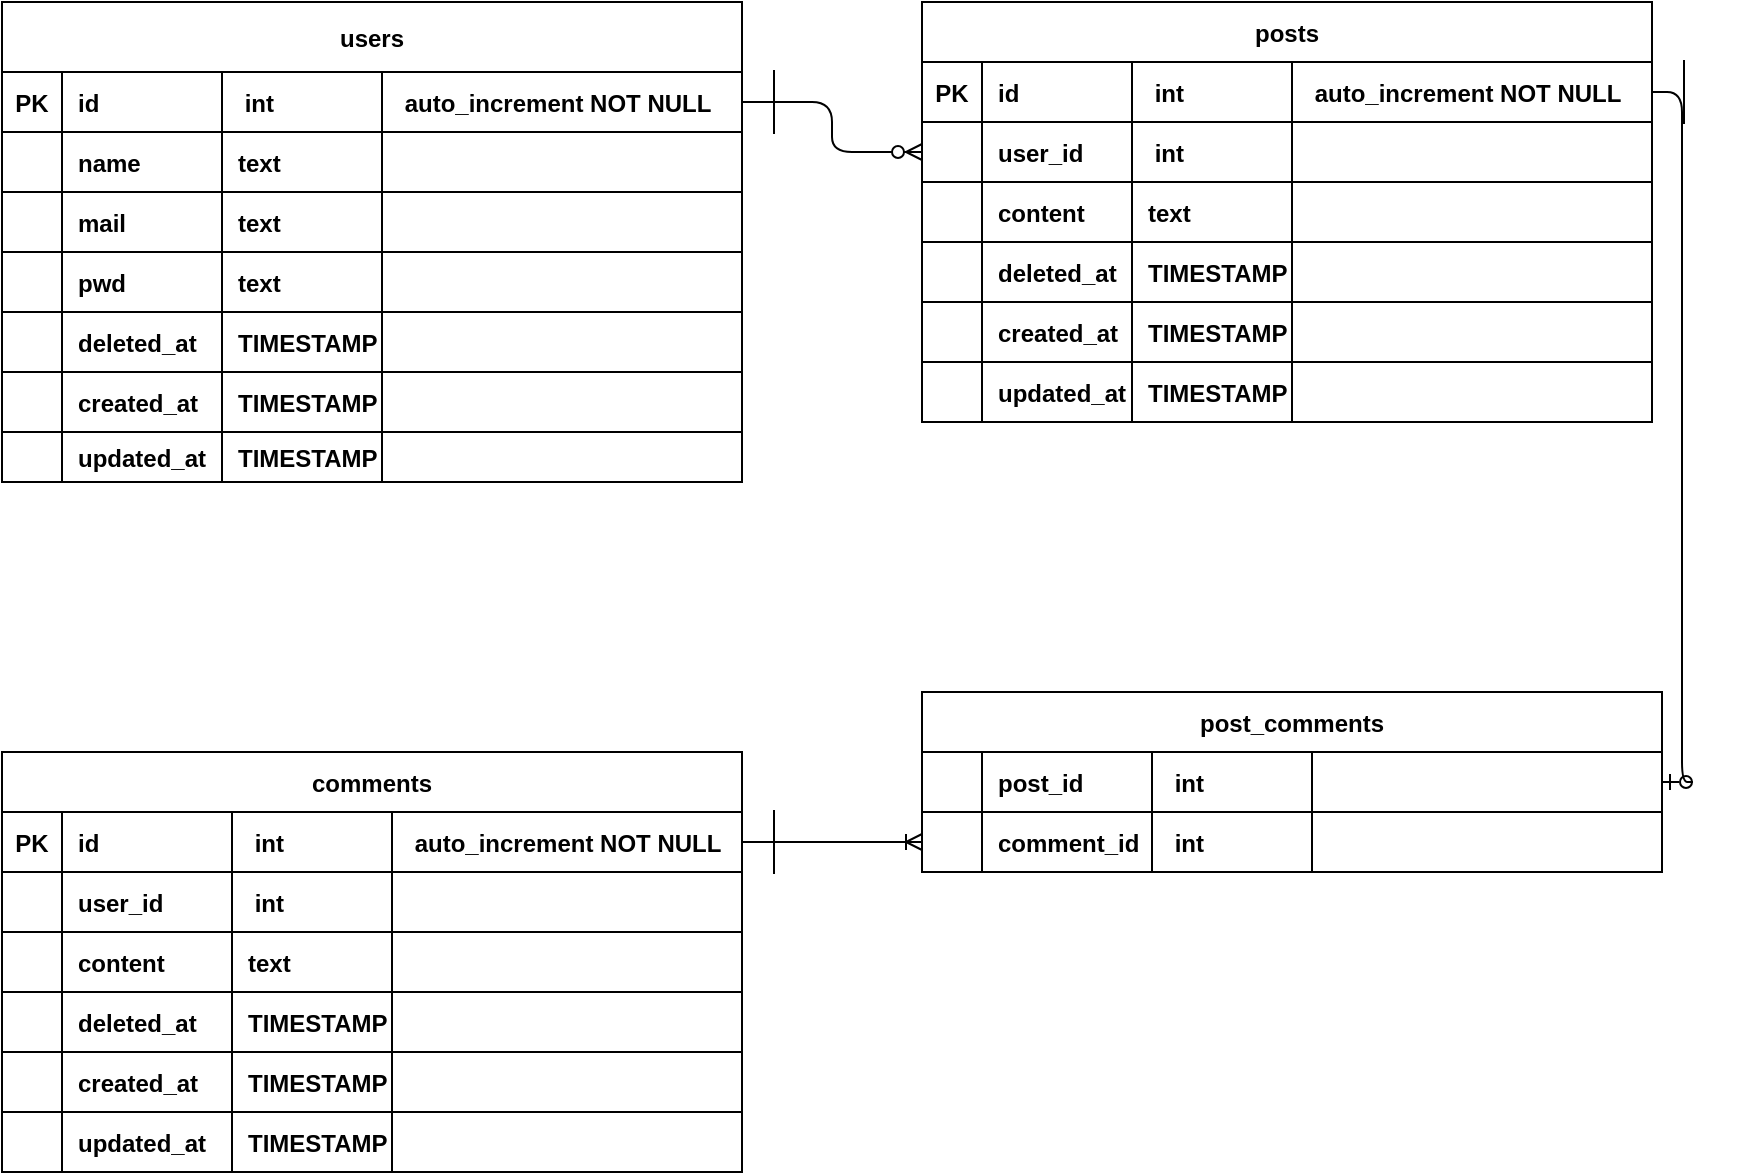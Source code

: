 <mxfile version="20.5.3" type="device"><diagram id="R2lEEEUBdFMjLlhIrx00" name="Page-1"><mxGraphModel dx="983" dy="1411" grid="1" gridSize="10" guides="1" tooltips="1" connect="1" arrows="1" fold="1" page="1" pageScale="1" pageWidth="827" pageHeight="1169" math="0" shadow="0" extFonts="Permanent Marker^https://fonts.googleapis.com/css?family=Permanent+Marker"><root><mxCell id="0"/><mxCell id="1" parent="0"/><mxCell id="C-vyLk0tnHw3VtMMgP7b-23" value="users" style="shape=table;startSize=35;container=1;collapsible=1;childLayout=tableLayout;fixedRows=1;rowLines=1;fontStyle=1;align=center;resizeLast=1;perimeterSpacing=0;swimlaneFillColor=default;swimlaneBody=1;resizeLastRow=1;arcSize=15;resizeHeight=0;strokeColor=#000000;separatorColor=#000000;dropTarget=1;allowArrows=1;connectable=1;bottom=1;left=1;right=1;horizontal=1;swimlaneHead=1;columnLines=1;noLabel=0;rounded=0;strokeWidth=1;" parent="1" vertex="1"><mxGeometry x="60" y="65" width="370" height="240" as="geometry"><mxRectangle x="30" y="70" width="70" height="30" as="alternateBounds"/></mxGeometry></mxCell><mxCell id="C-vyLk0tnHw3VtMMgP7b-24" value="" style="shape=partialRectangle;collapsible=0;dropTarget=0;pointerEvents=0;fillColor=none;points=[[0,0.5],[1,0.5]];portConstraint=eastwest;top=0;left=0;right=0;bottom=1;rounded=0;" parent="C-vyLk0tnHw3VtMMgP7b-23" vertex="1"><mxGeometry y="35" width="370" height="30" as="geometry"/></mxCell><mxCell id="C-vyLk0tnHw3VtMMgP7b-25" value="PK" style="shape=partialRectangle;overflow=hidden;connectable=0;fillColor=none;top=0;left=0;bottom=0;right=0;fontStyle=1;perimeterSpacing=1;strokeColor=#666666;dashed=1;dashPattern=1 4;rounded=0;" parent="C-vyLk0tnHw3VtMMgP7b-24" vertex="1"><mxGeometry width="30" height="30" as="geometry"><mxRectangle width="30" height="30" as="alternateBounds"/></mxGeometry></mxCell><mxCell id="C-vyLk0tnHw3VtMMgP7b-26" value="id" style="shape=partialRectangle;overflow=hidden;connectable=0;fillColor=none;top=0;left=0;bottom=0;right=0;align=left;spacingLeft=6;fontStyle=1;perimeterSpacing=1;strokeColor=#666666;dashed=1;dashPattern=1 4;rounded=0;" parent="C-vyLk0tnHw3VtMMgP7b-24" vertex="1"><mxGeometry x="30" width="80" height="30" as="geometry"><mxRectangle width="80" height="30" as="alternateBounds"/></mxGeometry></mxCell><mxCell id="nAG3LIaJhfegV1rr0D5_-2" value=" int" style="shape=partialRectangle;overflow=hidden;connectable=0;fillColor=none;top=0;left=0;bottom=0;right=0;align=left;spacingLeft=6;fontStyle=1;perimeterSpacing=1;strokeColor=#666666;dashed=1;dashPattern=1 4;rounded=0;" parent="C-vyLk0tnHw3VtMMgP7b-24" vertex="1"><mxGeometry x="110" width="80" height="30" as="geometry"><mxRectangle width="80" height="30" as="alternateBounds"/></mxGeometry></mxCell><mxCell id="nAG3LIaJhfegV1rr0D5_-6" value=" auto_increment NOT NULL" style="shape=partialRectangle;overflow=hidden;connectable=0;fillColor=none;top=0;left=0;bottom=0;right=0;align=left;spacingLeft=6;fontStyle=1;perimeterSpacing=1;strokeColor=#666666;dashed=1;dashPattern=1 4;rounded=0;" parent="C-vyLk0tnHw3VtMMgP7b-24" vertex="1"><mxGeometry x="190" width="180" height="30" as="geometry"><mxRectangle width="180" height="30" as="alternateBounds"/></mxGeometry></mxCell><mxCell id="nAG3LIaJhfegV1rr0D5_-63" style="shape=partialRectangle;collapsible=0;dropTarget=0;pointerEvents=0;fillColor=none;points=[[0,0.5],[1,0.5]];portConstraint=eastwest;top=0;left=0;right=0;bottom=1;rounded=0;" parent="C-vyLk0tnHw3VtMMgP7b-23" vertex="1"><mxGeometry y="65" width="370" height="30" as="geometry"/></mxCell><mxCell id="nAG3LIaJhfegV1rr0D5_-64" style="shape=partialRectangle;overflow=hidden;connectable=0;fillColor=none;top=0;left=0;bottom=0;right=0;fontStyle=1;perimeterSpacing=1;strokeColor=#666666;dashed=1;dashPattern=1 4;rounded=0;" parent="nAG3LIaJhfegV1rr0D5_-63" vertex="1"><mxGeometry width="30" height="30" as="geometry"><mxRectangle width="30" height="30" as="alternateBounds"/></mxGeometry></mxCell><mxCell id="nAG3LIaJhfegV1rr0D5_-65" value="name" style="shape=partialRectangle;overflow=hidden;connectable=0;fillColor=none;top=0;left=0;bottom=0;right=0;align=left;spacingLeft=6;fontStyle=1;perimeterSpacing=1;strokeColor=#666666;dashed=1;dashPattern=1 4;rounded=0;" parent="nAG3LIaJhfegV1rr0D5_-63" vertex="1"><mxGeometry x="30" width="80" height="30" as="geometry"><mxRectangle width="80" height="30" as="alternateBounds"/></mxGeometry></mxCell><mxCell id="nAG3LIaJhfegV1rr0D5_-66" value="text" style="shape=partialRectangle;overflow=hidden;connectable=0;fillColor=none;top=0;left=0;bottom=0;right=0;align=left;spacingLeft=6;fontStyle=1;perimeterSpacing=1;strokeColor=#666666;dashed=1;dashPattern=1 4;rounded=0;" parent="nAG3LIaJhfegV1rr0D5_-63" vertex="1"><mxGeometry x="110" width="80" height="30" as="geometry"><mxRectangle width="80" height="30" as="alternateBounds"/></mxGeometry></mxCell><mxCell id="nAG3LIaJhfegV1rr0D5_-67" style="shape=partialRectangle;overflow=hidden;connectable=0;fillColor=none;top=0;left=0;bottom=0;right=0;align=left;spacingLeft=6;fontStyle=1;perimeterSpacing=1;strokeColor=#666666;dashed=1;dashPattern=1 4;rounded=0;" parent="nAG3LIaJhfegV1rr0D5_-63" vertex="1"><mxGeometry x="190" width="180" height="30" as="geometry"><mxRectangle width="180" height="30" as="alternateBounds"/></mxGeometry></mxCell><mxCell id="nAG3LIaJhfegV1rr0D5_-68" style="shape=partialRectangle;collapsible=0;dropTarget=0;pointerEvents=0;fillColor=none;points=[[0,0.5],[1,0.5]];portConstraint=eastwest;top=0;left=0;right=0;bottom=1;rounded=0;" parent="C-vyLk0tnHw3VtMMgP7b-23" vertex="1"><mxGeometry y="95" width="370" height="30" as="geometry"/></mxCell><mxCell id="nAG3LIaJhfegV1rr0D5_-69" style="shape=partialRectangle;overflow=hidden;connectable=0;fillColor=none;top=0;left=0;bottom=0;right=0;fontStyle=1;perimeterSpacing=1;strokeColor=#666666;dashed=1;dashPattern=1 4;rounded=0;" parent="nAG3LIaJhfegV1rr0D5_-68" vertex="1"><mxGeometry width="30" height="30" as="geometry"><mxRectangle width="30" height="30" as="alternateBounds"/></mxGeometry></mxCell><mxCell id="nAG3LIaJhfegV1rr0D5_-70" value="mail" style="shape=partialRectangle;overflow=hidden;connectable=0;fillColor=none;top=0;left=0;bottom=0;right=0;align=left;spacingLeft=6;fontStyle=1;perimeterSpacing=1;strokeColor=#666666;dashed=1;dashPattern=1 4;rounded=0;" parent="nAG3LIaJhfegV1rr0D5_-68" vertex="1"><mxGeometry x="30" width="80" height="30" as="geometry"><mxRectangle width="80" height="30" as="alternateBounds"/></mxGeometry></mxCell><mxCell id="nAG3LIaJhfegV1rr0D5_-71" value="text" style="shape=partialRectangle;overflow=hidden;connectable=0;fillColor=none;top=0;left=0;bottom=0;right=0;align=left;spacingLeft=6;fontStyle=1;perimeterSpacing=1;strokeColor=#666666;dashed=1;dashPattern=1 4;rounded=0;" parent="nAG3LIaJhfegV1rr0D5_-68" vertex="1"><mxGeometry x="110" width="80" height="30" as="geometry"><mxRectangle width="80" height="30" as="alternateBounds"/></mxGeometry></mxCell><mxCell id="nAG3LIaJhfegV1rr0D5_-72" style="shape=partialRectangle;overflow=hidden;connectable=0;fillColor=none;top=0;left=0;bottom=0;right=0;align=left;spacingLeft=6;fontStyle=1;perimeterSpacing=1;strokeColor=#666666;dashed=1;dashPattern=1 4;rounded=0;" parent="nAG3LIaJhfegV1rr0D5_-68" vertex="1"><mxGeometry x="190" width="180" height="30" as="geometry"><mxRectangle width="180" height="30" as="alternateBounds"/></mxGeometry></mxCell><mxCell id="nAG3LIaJhfegV1rr0D5_-83" style="shape=partialRectangle;collapsible=0;dropTarget=0;pointerEvents=0;fillColor=none;points=[[0,0.5],[1,0.5]];portConstraint=eastwest;top=0;left=0;right=0;bottom=1;rounded=0;" parent="C-vyLk0tnHw3VtMMgP7b-23" vertex="1"><mxGeometry y="125" width="370" height="30" as="geometry"/></mxCell><mxCell id="nAG3LIaJhfegV1rr0D5_-84" style="shape=partialRectangle;overflow=hidden;connectable=0;fillColor=none;top=0;left=0;bottom=0;right=0;fontStyle=1;perimeterSpacing=1;strokeColor=#666666;dashed=1;dashPattern=1 4;rounded=0;" parent="nAG3LIaJhfegV1rr0D5_-83" vertex="1"><mxGeometry width="30" height="30" as="geometry"><mxRectangle width="30" height="30" as="alternateBounds"/></mxGeometry></mxCell><mxCell id="nAG3LIaJhfegV1rr0D5_-85" value="pwd" style="shape=partialRectangle;overflow=hidden;connectable=0;fillColor=none;top=0;left=0;bottom=0;right=0;align=left;spacingLeft=6;fontStyle=1;perimeterSpacing=1;strokeColor=#666666;dashed=1;dashPattern=1 4;rounded=0;" parent="nAG3LIaJhfegV1rr0D5_-83" vertex="1"><mxGeometry x="30" width="80" height="30" as="geometry"><mxRectangle width="80" height="30" as="alternateBounds"/></mxGeometry></mxCell><mxCell id="nAG3LIaJhfegV1rr0D5_-86" value="text" style="shape=partialRectangle;overflow=hidden;connectable=0;fillColor=none;top=0;left=0;bottom=0;right=0;align=left;spacingLeft=6;fontStyle=1;perimeterSpacing=1;strokeColor=#666666;dashed=1;dashPattern=1 4;rounded=0;" parent="nAG3LIaJhfegV1rr0D5_-83" vertex="1"><mxGeometry x="110" width="80" height="30" as="geometry"><mxRectangle width="80" height="30" as="alternateBounds"/></mxGeometry></mxCell><mxCell id="nAG3LIaJhfegV1rr0D5_-87" style="shape=partialRectangle;overflow=hidden;connectable=0;fillColor=none;top=0;left=0;bottom=0;right=0;align=left;spacingLeft=6;fontStyle=1;perimeterSpacing=1;strokeColor=#666666;dashed=1;dashPattern=1 4;rounded=0;" parent="nAG3LIaJhfegV1rr0D5_-83" vertex="1"><mxGeometry x="190" width="180" height="30" as="geometry"><mxRectangle width="180" height="30" as="alternateBounds"/></mxGeometry></mxCell><mxCell id="nAG3LIaJhfegV1rr0D5_-201" style="shape=partialRectangle;collapsible=0;dropTarget=0;pointerEvents=0;fillColor=none;points=[[0,0.5],[1,0.5]];portConstraint=eastwest;top=0;left=0;right=0;bottom=1;rounded=0;" parent="C-vyLk0tnHw3VtMMgP7b-23" vertex="1"><mxGeometry y="155" width="370" height="30" as="geometry"/></mxCell><mxCell id="nAG3LIaJhfegV1rr0D5_-202" style="shape=partialRectangle;overflow=hidden;connectable=0;fillColor=none;top=0;left=0;bottom=0;right=0;fontStyle=1;perimeterSpacing=1;strokeColor=#666666;dashed=1;dashPattern=1 4;rounded=0;" parent="nAG3LIaJhfegV1rr0D5_-201" vertex="1"><mxGeometry width="30" height="30" as="geometry"><mxRectangle width="30" height="30" as="alternateBounds"/></mxGeometry></mxCell><mxCell id="nAG3LIaJhfegV1rr0D5_-203" value="deleted_at" style="shape=partialRectangle;overflow=hidden;connectable=0;fillColor=none;top=0;left=0;bottom=0;right=0;align=left;spacingLeft=6;fontStyle=1;perimeterSpacing=1;strokeColor=#666666;dashed=1;dashPattern=1 4;rounded=0;" parent="nAG3LIaJhfegV1rr0D5_-201" vertex="1"><mxGeometry x="30" width="80" height="30" as="geometry"><mxRectangle width="80" height="30" as="alternateBounds"/></mxGeometry></mxCell><mxCell id="nAG3LIaJhfegV1rr0D5_-204" value="TIMESTAMP" style="shape=partialRectangle;overflow=hidden;connectable=0;fillColor=none;top=0;left=0;bottom=0;right=0;align=left;spacingLeft=6;fontStyle=1;perimeterSpacing=1;strokeColor=#666666;dashed=1;dashPattern=1 4;rounded=0;" parent="nAG3LIaJhfegV1rr0D5_-201" vertex="1"><mxGeometry x="110" width="80" height="30" as="geometry"><mxRectangle width="80" height="30" as="alternateBounds"/></mxGeometry></mxCell><mxCell id="nAG3LIaJhfegV1rr0D5_-205" style="shape=partialRectangle;overflow=hidden;connectable=0;fillColor=none;top=0;left=0;bottom=0;right=0;align=left;spacingLeft=6;fontStyle=1;perimeterSpacing=1;strokeColor=#666666;dashed=1;dashPattern=1 4;rounded=0;" parent="nAG3LIaJhfegV1rr0D5_-201" vertex="1"><mxGeometry x="190" width="180" height="30" as="geometry"><mxRectangle width="180" height="30" as="alternateBounds"/></mxGeometry></mxCell><mxCell id="nAG3LIaJhfegV1rr0D5_-78" style="shape=partialRectangle;collapsible=0;dropTarget=0;pointerEvents=0;fillColor=none;points=[[0,0.5],[1,0.5]];portConstraint=eastwest;top=0;left=0;right=0;bottom=1;rounded=0;" parent="C-vyLk0tnHw3VtMMgP7b-23" vertex="1"><mxGeometry y="185" width="370" height="30" as="geometry"/></mxCell><mxCell id="nAG3LIaJhfegV1rr0D5_-79" style="shape=partialRectangle;overflow=hidden;connectable=0;fillColor=none;top=0;left=0;bottom=0;right=0;fontStyle=1;perimeterSpacing=1;strokeColor=#666666;dashed=1;dashPattern=1 4;rounded=0;" parent="nAG3LIaJhfegV1rr0D5_-78" vertex="1"><mxGeometry width="30" height="30" as="geometry"><mxRectangle width="30" height="30" as="alternateBounds"/></mxGeometry></mxCell><mxCell id="nAG3LIaJhfegV1rr0D5_-80" value="created_at" style="shape=partialRectangle;overflow=hidden;connectable=0;fillColor=none;top=0;left=0;bottom=0;right=0;align=left;spacingLeft=6;fontStyle=1;perimeterSpacing=1;strokeColor=#666666;dashed=1;dashPattern=1 4;rounded=0;" parent="nAG3LIaJhfegV1rr0D5_-78" vertex="1"><mxGeometry x="30" width="80" height="30" as="geometry"><mxRectangle width="80" height="30" as="alternateBounds"/></mxGeometry></mxCell><mxCell id="nAG3LIaJhfegV1rr0D5_-81" value="TIMESTAMP" style="shape=partialRectangle;overflow=hidden;connectable=0;fillColor=none;top=0;left=0;bottom=0;right=0;align=left;spacingLeft=6;fontStyle=1;perimeterSpacing=1;strokeColor=#666666;dashed=1;dashPattern=1 4;rounded=0;" parent="nAG3LIaJhfegV1rr0D5_-78" vertex="1"><mxGeometry x="110" width="80" height="30" as="geometry"><mxRectangle width="80" height="30" as="alternateBounds"/></mxGeometry></mxCell><mxCell id="nAG3LIaJhfegV1rr0D5_-82" style="shape=partialRectangle;overflow=hidden;connectable=0;fillColor=none;top=0;left=0;bottom=0;right=0;align=left;spacingLeft=6;fontStyle=1;perimeterSpacing=1;strokeColor=#666666;dashed=1;dashPattern=1 4;rounded=0;" parent="nAG3LIaJhfegV1rr0D5_-78" vertex="1"><mxGeometry x="190" width="180" height="30" as="geometry"><mxRectangle width="180" height="30" as="alternateBounds"/></mxGeometry></mxCell><mxCell id="nAG3LIaJhfegV1rr0D5_-73" style="shape=partialRectangle;collapsible=0;dropTarget=0;pointerEvents=0;fillColor=none;points=[[0,0.5],[1,0.5]];portConstraint=eastwest;top=0;left=0;right=0;bottom=1;rounded=0;" parent="C-vyLk0tnHw3VtMMgP7b-23" vertex="1"><mxGeometry y="215" width="370" height="25" as="geometry"/></mxCell><mxCell id="nAG3LIaJhfegV1rr0D5_-74" style="shape=partialRectangle;overflow=hidden;connectable=0;fillColor=none;top=0;left=0;bottom=0;right=0;fontStyle=1;perimeterSpacing=1;strokeColor=#666666;dashed=1;dashPattern=1 4;rounded=0;" parent="nAG3LIaJhfegV1rr0D5_-73" vertex="1"><mxGeometry width="30" height="25" as="geometry"><mxRectangle width="30" height="25" as="alternateBounds"/></mxGeometry></mxCell><mxCell id="nAG3LIaJhfegV1rr0D5_-75" value="updated_at" style="shape=partialRectangle;overflow=hidden;connectable=0;fillColor=none;top=0;left=0;bottom=0;right=0;align=left;spacingLeft=6;fontStyle=1;perimeterSpacing=1;strokeColor=#666666;dashed=1;dashPattern=1 4;rounded=0;" parent="nAG3LIaJhfegV1rr0D5_-73" vertex="1"><mxGeometry x="30" width="80" height="25" as="geometry"><mxRectangle width="80" height="25" as="alternateBounds"/></mxGeometry></mxCell><mxCell id="nAG3LIaJhfegV1rr0D5_-76" value="TIMESTAMP" style="shape=partialRectangle;overflow=hidden;connectable=0;fillColor=none;top=0;left=0;bottom=0;right=0;align=left;spacingLeft=6;fontStyle=1;perimeterSpacing=1;strokeColor=#666666;dashed=1;dashPattern=1 4;rounded=0;" parent="nAG3LIaJhfegV1rr0D5_-73" vertex="1"><mxGeometry x="110" width="80" height="25" as="geometry"><mxRectangle width="80" height="25" as="alternateBounds"/></mxGeometry></mxCell><mxCell id="nAG3LIaJhfegV1rr0D5_-77" style="shape=partialRectangle;overflow=hidden;connectable=0;fillColor=none;top=0;left=0;bottom=0;right=0;align=left;spacingLeft=6;fontStyle=1;perimeterSpacing=1;strokeColor=#666666;dashed=1;dashPattern=1 4;rounded=0;" parent="nAG3LIaJhfegV1rr0D5_-73" vertex="1"><mxGeometry x="190" width="180" height="25" as="geometry"><mxRectangle width="180" height="25" as="alternateBounds"/></mxGeometry></mxCell><mxCell id="nAG3LIaJhfegV1rr0D5_-98" value="comments" style="shape=table;startSize=30;container=1;collapsible=1;childLayout=tableLayout;fixedRows=1;rowLines=1;fontStyle=1;align=center;resizeLast=1;perimeterSpacing=0;swimlaneFillColor=default;swimlaneBody=1;resizeLastRow=1;arcSize=15;resizeHeight=0;strokeColor=#000000;separatorColor=#000000;dropTarget=1;allowArrows=1;connectable=1;bottom=1;left=1;right=1;horizontal=1;swimlaneHead=1;columnLines=1;noLabel=0;rounded=0;strokeWidth=1;" parent="1" vertex="1"><mxGeometry x="60" y="440" width="370" height="210" as="geometry"><mxRectangle x="120" y="120" width="70" height="30" as="alternateBounds"/></mxGeometry></mxCell><mxCell id="nAG3LIaJhfegV1rr0D5_-99" value="" style="shape=partialRectangle;collapsible=0;dropTarget=0;pointerEvents=0;fillColor=none;points=[[0,0.5],[1,0.5]];portConstraint=eastwest;top=0;left=0;right=0;bottom=1;rounded=0;" parent="nAG3LIaJhfegV1rr0D5_-98" vertex="1"><mxGeometry y="30" width="370" height="30" as="geometry"/></mxCell><mxCell id="nAG3LIaJhfegV1rr0D5_-100" value="PK" style="shape=partialRectangle;overflow=hidden;connectable=0;fillColor=none;top=0;left=0;bottom=0;right=0;fontStyle=1;perimeterSpacing=1;strokeColor=#666666;dashed=1;dashPattern=1 4;rounded=0;" parent="nAG3LIaJhfegV1rr0D5_-99" vertex="1"><mxGeometry width="30" height="30" as="geometry"><mxRectangle width="30" height="30" as="alternateBounds"/></mxGeometry></mxCell><mxCell id="nAG3LIaJhfegV1rr0D5_-101" value="id" style="shape=partialRectangle;overflow=hidden;connectable=0;fillColor=none;top=0;left=0;bottom=0;right=0;align=left;spacingLeft=6;fontStyle=1;perimeterSpacing=1;strokeColor=#666666;dashed=1;dashPattern=1 4;rounded=0;" parent="nAG3LIaJhfegV1rr0D5_-99" vertex="1"><mxGeometry x="30" width="85" height="30" as="geometry"><mxRectangle width="85" height="30" as="alternateBounds"/></mxGeometry></mxCell><mxCell id="nAG3LIaJhfegV1rr0D5_-102" value=" int" style="shape=partialRectangle;overflow=hidden;connectable=0;fillColor=none;top=0;left=0;bottom=0;right=0;align=left;spacingLeft=6;fontStyle=1;perimeterSpacing=1;strokeColor=#666666;dashed=1;dashPattern=1 4;rounded=0;" parent="nAG3LIaJhfegV1rr0D5_-99" vertex="1"><mxGeometry x="115" width="80" height="30" as="geometry"><mxRectangle width="80" height="30" as="alternateBounds"/></mxGeometry></mxCell><mxCell id="nAG3LIaJhfegV1rr0D5_-103" value=" auto_increment NOT NULL" style="shape=partialRectangle;overflow=hidden;connectable=0;fillColor=none;top=0;left=0;bottom=0;right=0;align=left;spacingLeft=6;fontStyle=1;perimeterSpacing=1;strokeColor=#666666;dashed=1;dashPattern=1 4;rounded=0;" parent="nAG3LIaJhfegV1rr0D5_-99" vertex="1"><mxGeometry x="195" width="175" height="30" as="geometry"><mxRectangle width="175" height="30" as="alternateBounds"/></mxGeometry></mxCell><mxCell id="nAG3LIaJhfegV1rr0D5_-104" style="shape=partialRectangle;collapsible=0;dropTarget=0;pointerEvents=0;fillColor=none;points=[[0,0.5],[1,0.5]];portConstraint=eastwest;top=0;left=0;right=0;bottom=1;rounded=0;" parent="nAG3LIaJhfegV1rr0D5_-98" vertex="1"><mxGeometry y="60" width="370" height="30" as="geometry"/></mxCell><mxCell id="nAG3LIaJhfegV1rr0D5_-105" style="shape=partialRectangle;overflow=hidden;connectable=0;fillColor=none;top=0;left=0;bottom=0;right=0;fontStyle=1;perimeterSpacing=1;strokeColor=#666666;dashed=1;dashPattern=1 4;rounded=0;" parent="nAG3LIaJhfegV1rr0D5_-104" vertex="1"><mxGeometry width="30" height="30" as="geometry"><mxRectangle width="30" height="30" as="alternateBounds"/></mxGeometry></mxCell><mxCell id="nAG3LIaJhfegV1rr0D5_-106" value="user_id" style="shape=partialRectangle;overflow=hidden;connectable=0;fillColor=none;top=0;left=0;bottom=0;right=0;align=left;spacingLeft=6;fontStyle=1;perimeterSpacing=1;strokeColor=#666666;dashed=1;dashPattern=1 4;rounded=0;" parent="nAG3LIaJhfegV1rr0D5_-104" vertex="1"><mxGeometry x="30" width="85" height="30" as="geometry"><mxRectangle width="85" height="30" as="alternateBounds"/></mxGeometry></mxCell><mxCell id="nAG3LIaJhfegV1rr0D5_-107" value=" int" style="shape=partialRectangle;overflow=hidden;connectable=0;fillColor=none;top=0;left=0;bottom=0;right=0;align=left;spacingLeft=6;fontStyle=1;perimeterSpacing=1;strokeColor=#666666;dashed=1;dashPattern=1 4;rounded=0;" parent="nAG3LIaJhfegV1rr0D5_-104" vertex="1"><mxGeometry x="115" width="80" height="30" as="geometry"><mxRectangle width="80" height="30" as="alternateBounds"/></mxGeometry></mxCell><mxCell id="nAG3LIaJhfegV1rr0D5_-108" style="shape=partialRectangle;overflow=hidden;connectable=0;fillColor=none;top=0;left=0;bottom=0;right=0;align=left;spacingLeft=6;fontStyle=1;perimeterSpacing=1;strokeColor=#666666;dashed=1;dashPattern=1 4;rounded=0;" parent="nAG3LIaJhfegV1rr0D5_-104" vertex="1"><mxGeometry x="195" width="175" height="30" as="geometry"><mxRectangle width="175" height="30" as="alternateBounds"/></mxGeometry></mxCell><mxCell id="nAG3LIaJhfegV1rr0D5_-242" style="shape=partialRectangle;collapsible=0;dropTarget=0;pointerEvents=0;fillColor=none;points=[[0,0.5],[1,0.5]];portConstraint=eastwest;top=0;left=0;right=0;bottom=1;rounded=0;" parent="nAG3LIaJhfegV1rr0D5_-98" vertex="1"><mxGeometry y="90" width="370" height="30" as="geometry"/></mxCell><mxCell id="nAG3LIaJhfegV1rr0D5_-243" style="shape=partialRectangle;overflow=hidden;connectable=0;fillColor=none;top=0;left=0;bottom=0;right=0;fontStyle=1;perimeterSpacing=1;strokeColor=#666666;dashed=1;dashPattern=1 4;rounded=0;" parent="nAG3LIaJhfegV1rr0D5_-242" vertex="1"><mxGeometry width="30" height="30" as="geometry"><mxRectangle width="30" height="30" as="alternateBounds"/></mxGeometry></mxCell><mxCell id="nAG3LIaJhfegV1rr0D5_-244" value="content" style="shape=partialRectangle;overflow=hidden;connectable=0;fillColor=none;top=0;left=0;bottom=0;right=0;align=left;spacingLeft=6;fontStyle=1;perimeterSpacing=1;strokeColor=#666666;dashed=1;dashPattern=1 4;rounded=0;" parent="nAG3LIaJhfegV1rr0D5_-242" vertex="1"><mxGeometry x="30" width="85" height="30" as="geometry"><mxRectangle width="85" height="30" as="alternateBounds"/></mxGeometry></mxCell><mxCell id="nAG3LIaJhfegV1rr0D5_-245" value="text" style="shape=partialRectangle;overflow=hidden;connectable=0;fillColor=none;top=0;left=0;bottom=0;right=0;align=left;spacingLeft=6;fontStyle=1;perimeterSpacing=1;strokeColor=#666666;dashed=1;dashPattern=1 4;rounded=0;" parent="nAG3LIaJhfegV1rr0D5_-242" vertex="1"><mxGeometry x="115" width="80" height="30" as="geometry"><mxRectangle width="80" height="30" as="alternateBounds"/></mxGeometry></mxCell><mxCell id="nAG3LIaJhfegV1rr0D5_-246" style="shape=partialRectangle;overflow=hidden;connectable=0;fillColor=none;top=0;left=0;bottom=0;right=0;align=left;spacingLeft=6;fontStyle=1;perimeterSpacing=1;strokeColor=#666666;dashed=1;dashPattern=1 4;rounded=0;" parent="nAG3LIaJhfegV1rr0D5_-242" vertex="1"><mxGeometry x="195" width="175" height="30" as="geometry"><mxRectangle width="175" height="30" as="alternateBounds"/></mxGeometry></mxCell><mxCell id="nAG3LIaJhfegV1rr0D5_-109" style="shape=partialRectangle;collapsible=0;dropTarget=0;pointerEvents=0;fillColor=none;points=[[0,0.5],[1,0.5]];portConstraint=eastwest;top=0;left=0;right=0;bottom=1;rounded=0;" parent="nAG3LIaJhfegV1rr0D5_-98" vertex="1"><mxGeometry y="120" width="370" height="30" as="geometry"/></mxCell><mxCell id="nAG3LIaJhfegV1rr0D5_-110" style="shape=partialRectangle;overflow=hidden;connectable=0;fillColor=none;top=0;left=0;bottom=0;right=0;fontStyle=1;perimeterSpacing=1;strokeColor=#666666;dashed=1;dashPattern=1 4;rounded=0;" parent="nAG3LIaJhfegV1rr0D5_-109" vertex="1"><mxGeometry width="30" height="30" as="geometry"><mxRectangle width="30" height="30" as="alternateBounds"/></mxGeometry></mxCell><mxCell id="nAG3LIaJhfegV1rr0D5_-111" value="deleted_at" style="shape=partialRectangle;overflow=hidden;connectable=0;fillColor=none;top=0;left=0;bottom=0;right=0;align=left;spacingLeft=6;fontStyle=1;perimeterSpacing=1;strokeColor=#666666;dashed=1;dashPattern=1 4;rounded=0;" parent="nAG3LIaJhfegV1rr0D5_-109" vertex="1"><mxGeometry x="30" width="85" height="30" as="geometry"><mxRectangle width="85" height="30" as="alternateBounds"/></mxGeometry></mxCell><mxCell id="nAG3LIaJhfegV1rr0D5_-112" value="TIMESTAMP" style="shape=partialRectangle;overflow=hidden;connectable=0;fillColor=none;top=0;left=0;bottom=0;right=0;align=left;spacingLeft=6;fontStyle=1;perimeterSpacing=1;strokeColor=#666666;dashed=1;dashPattern=1 4;rounded=0;" parent="nAG3LIaJhfegV1rr0D5_-109" vertex="1"><mxGeometry x="115" width="80" height="30" as="geometry"><mxRectangle width="80" height="30" as="alternateBounds"/></mxGeometry></mxCell><mxCell id="nAG3LIaJhfegV1rr0D5_-113" style="shape=partialRectangle;overflow=hidden;connectable=0;fillColor=none;top=0;left=0;bottom=0;right=0;align=left;spacingLeft=6;fontStyle=1;perimeterSpacing=1;strokeColor=#666666;dashed=1;dashPattern=1 4;rounded=0;" parent="nAG3LIaJhfegV1rr0D5_-109" vertex="1"><mxGeometry x="195" width="175" height="30" as="geometry"><mxRectangle width="175" height="30" as="alternateBounds"/></mxGeometry></mxCell><mxCell id="nAG3LIaJhfegV1rr0D5_-114" style="shape=partialRectangle;collapsible=0;dropTarget=0;pointerEvents=0;fillColor=none;points=[[0,0.5],[1,0.5]];portConstraint=eastwest;top=0;left=0;right=0;bottom=1;rounded=0;" parent="nAG3LIaJhfegV1rr0D5_-98" vertex="1"><mxGeometry y="150" width="370" height="30" as="geometry"/></mxCell><mxCell id="nAG3LIaJhfegV1rr0D5_-115" style="shape=partialRectangle;overflow=hidden;connectable=0;fillColor=none;top=0;left=0;bottom=0;right=0;fontStyle=1;perimeterSpacing=1;strokeColor=#666666;dashed=1;dashPattern=1 4;rounded=0;" parent="nAG3LIaJhfegV1rr0D5_-114" vertex="1"><mxGeometry width="30" height="30" as="geometry"><mxRectangle width="30" height="30" as="alternateBounds"/></mxGeometry></mxCell><mxCell id="nAG3LIaJhfegV1rr0D5_-116" value="created_at" style="shape=partialRectangle;overflow=hidden;connectable=0;fillColor=none;top=0;left=0;bottom=0;right=0;align=left;spacingLeft=6;fontStyle=1;perimeterSpacing=1;strokeColor=#666666;dashed=1;dashPattern=1 4;rounded=0;" parent="nAG3LIaJhfegV1rr0D5_-114" vertex="1"><mxGeometry x="30" width="85" height="30" as="geometry"><mxRectangle width="85" height="30" as="alternateBounds"/></mxGeometry></mxCell><mxCell id="nAG3LIaJhfegV1rr0D5_-117" value="TIMESTAMP" style="shape=partialRectangle;overflow=hidden;connectable=0;fillColor=none;top=0;left=0;bottom=0;right=0;align=left;spacingLeft=6;fontStyle=1;perimeterSpacing=1;strokeColor=#666666;dashed=1;dashPattern=1 4;rounded=0;" parent="nAG3LIaJhfegV1rr0D5_-114" vertex="1"><mxGeometry x="115" width="80" height="30" as="geometry"><mxRectangle width="80" height="30" as="alternateBounds"/></mxGeometry></mxCell><mxCell id="nAG3LIaJhfegV1rr0D5_-118" style="shape=partialRectangle;overflow=hidden;connectable=0;fillColor=none;top=0;left=0;bottom=0;right=0;align=left;spacingLeft=6;fontStyle=1;perimeterSpacing=1;strokeColor=#666666;dashed=1;dashPattern=1 4;rounded=0;" parent="nAG3LIaJhfegV1rr0D5_-114" vertex="1"><mxGeometry x="195" width="175" height="30" as="geometry"><mxRectangle width="175" height="30" as="alternateBounds"/></mxGeometry></mxCell><mxCell id="nAG3LIaJhfegV1rr0D5_-119" style="shape=partialRectangle;collapsible=0;dropTarget=0;pointerEvents=0;fillColor=none;points=[[0,0.5],[1,0.5]];portConstraint=eastwest;top=0;left=0;right=0;bottom=1;rounded=0;" parent="nAG3LIaJhfegV1rr0D5_-98" vertex="1"><mxGeometry y="180" width="370" height="30" as="geometry"/></mxCell><mxCell id="nAG3LIaJhfegV1rr0D5_-120" style="shape=partialRectangle;overflow=hidden;connectable=0;fillColor=none;top=0;left=0;bottom=0;right=0;fontStyle=1;perimeterSpacing=1;strokeColor=#666666;dashed=1;dashPattern=1 4;rounded=0;" parent="nAG3LIaJhfegV1rr0D5_-119" vertex="1"><mxGeometry width="30" height="30" as="geometry"><mxRectangle width="30" height="30" as="alternateBounds"/></mxGeometry></mxCell><mxCell id="nAG3LIaJhfegV1rr0D5_-121" value="updated_at" style="shape=partialRectangle;overflow=hidden;connectable=0;fillColor=none;top=0;left=0;bottom=0;right=0;align=left;spacingLeft=6;fontStyle=1;perimeterSpacing=1;strokeColor=#666666;dashed=1;dashPattern=1 4;rounded=0;" parent="nAG3LIaJhfegV1rr0D5_-119" vertex="1"><mxGeometry x="30" width="85" height="30" as="geometry"><mxRectangle width="85" height="30" as="alternateBounds"/></mxGeometry></mxCell><mxCell id="nAG3LIaJhfegV1rr0D5_-122" value="TIMESTAMP" style="shape=partialRectangle;overflow=hidden;connectable=0;fillColor=none;top=0;left=0;bottom=0;right=0;align=left;spacingLeft=6;fontStyle=1;perimeterSpacing=1;strokeColor=#666666;dashed=1;dashPattern=1 4;rounded=0;" parent="nAG3LIaJhfegV1rr0D5_-119" vertex="1"><mxGeometry x="115" width="80" height="30" as="geometry"><mxRectangle width="80" height="30" as="alternateBounds"/></mxGeometry></mxCell><mxCell id="nAG3LIaJhfegV1rr0D5_-123" style="shape=partialRectangle;overflow=hidden;connectable=0;fillColor=none;top=0;left=0;bottom=0;right=0;align=left;spacingLeft=6;fontStyle=1;perimeterSpacing=1;strokeColor=#666666;dashed=1;dashPattern=1 4;rounded=0;" parent="nAG3LIaJhfegV1rr0D5_-119" vertex="1"><mxGeometry x="195" width="175" height="30" as="geometry"><mxRectangle width="175" height="30" as="alternateBounds"/></mxGeometry></mxCell><mxCell id="nAG3LIaJhfegV1rr0D5_-129" value="posts" style="shape=table;startSize=30;container=1;collapsible=1;childLayout=tableLayout;fixedRows=1;rowLines=1;fontStyle=1;align=center;resizeLast=1;perimeterSpacing=0;swimlaneFillColor=default;swimlaneBody=1;resizeLastRow=1;arcSize=15;resizeHeight=0;strokeColor=#000000;separatorColor=#000000;dropTarget=1;allowArrows=1;connectable=1;bottom=1;left=1;right=1;horizontal=1;swimlaneHead=1;columnLines=1;noLabel=0;rounded=0;strokeWidth=1;" parent="1" vertex="1"><mxGeometry x="520" y="65" width="365" height="210" as="geometry"><mxRectangle x="120" y="120" width="70" height="30" as="alternateBounds"/></mxGeometry></mxCell><mxCell id="nAG3LIaJhfegV1rr0D5_-130" value="" style="shape=partialRectangle;collapsible=0;dropTarget=0;pointerEvents=0;fillColor=none;points=[[0,0.5],[1,0.5]];portConstraint=eastwest;top=0;left=0;right=0;bottom=1;rounded=0;" parent="nAG3LIaJhfegV1rr0D5_-129" vertex="1"><mxGeometry y="30" width="365" height="30" as="geometry"/></mxCell><mxCell id="nAG3LIaJhfegV1rr0D5_-131" value="PK" style="shape=partialRectangle;overflow=hidden;connectable=0;fillColor=none;top=0;left=0;bottom=0;right=0;fontStyle=1;perimeterSpacing=1;strokeColor=#666666;dashed=1;dashPattern=1 4;rounded=0;" parent="nAG3LIaJhfegV1rr0D5_-130" vertex="1"><mxGeometry width="30" height="30" as="geometry"><mxRectangle width="30" height="30" as="alternateBounds"/></mxGeometry></mxCell><mxCell id="nAG3LIaJhfegV1rr0D5_-132" value="id" style="shape=partialRectangle;overflow=hidden;connectable=0;fillColor=none;top=0;left=0;bottom=0;right=0;align=left;spacingLeft=6;fontStyle=1;perimeterSpacing=1;strokeColor=#666666;dashed=1;dashPattern=1 4;rounded=0;" parent="nAG3LIaJhfegV1rr0D5_-130" vertex="1"><mxGeometry x="30" width="75" height="30" as="geometry"><mxRectangle width="75" height="30" as="alternateBounds"/></mxGeometry></mxCell><mxCell id="nAG3LIaJhfegV1rr0D5_-133" value=" int" style="shape=partialRectangle;overflow=hidden;connectable=0;fillColor=none;top=0;left=0;bottom=0;right=0;align=left;spacingLeft=6;fontStyle=1;perimeterSpacing=1;strokeColor=#666666;dashed=1;dashPattern=1 4;rounded=0;" parent="nAG3LIaJhfegV1rr0D5_-130" vertex="1"><mxGeometry x="105" width="80" height="30" as="geometry"><mxRectangle width="80" height="30" as="alternateBounds"/></mxGeometry></mxCell><mxCell id="nAG3LIaJhfegV1rr0D5_-134" value=" auto_increment NOT NULL" style="shape=partialRectangle;overflow=hidden;connectable=0;fillColor=none;top=0;left=0;bottom=0;right=0;align=left;spacingLeft=6;fontStyle=1;perimeterSpacing=1;strokeColor=#666666;dashed=1;dashPattern=1 4;rounded=0;" parent="nAG3LIaJhfegV1rr0D5_-130" vertex="1"><mxGeometry x="185" width="180" height="30" as="geometry"><mxRectangle width="180" height="30" as="alternateBounds"/></mxGeometry></mxCell><mxCell id="nAG3LIaJhfegV1rr0D5_-135" style="shape=partialRectangle;collapsible=0;dropTarget=0;pointerEvents=0;fillColor=none;points=[[0,0.5],[1,0.5]];portConstraint=eastwest;top=0;left=0;right=0;bottom=1;rounded=0;" parent="nAG3LIaJhfegV1rr0D5_-129" vertex="1"><mxGeometry y="60" width="365" height="30" as="geometry"/></mxCell><mxCell id="nAG3LIaJhfegV1rr0D5_-136" style="shape=partialRectangle;overflow=hidden;connectable=0;fillColor=none;top=0;left=0;bottom=0;right=0;fontStyle=1;perimeterSpacing=1;strokeColor=#666666;dashed=1;dashPattern=1 4;rounded=0;" parent="nAG3LIaJhfegV1rr0D5_-135" vertex="1"><mxGeometry width="30" height="30" as="geometry"><mxRectangle width="30" height="30" as="alternateBounds"/></mxGeometry></mxCell><mxCell id="nAG3LIaJhfegV1rr0D5_-137" value="user_id" style="shape=partialRectangle;overflow=hidden;connectable=0;fillColor=none;top=0;left=0;bottom=0;right=0;align=left;spacingLeft=6;fontStyle=1;perimeterSpacing=1;strokeColor=#666666;dashed=1;dashPattern=1 4;rounded=0;" parent="nAG3LIaJhfegV1rr0D5_-135" vertex="1"><mxGeometry x="30" width="75" height="30" as="geometry"><mxRectangle width="75" height="30" as="alternateBounds"/></mxGeometry></mxCell><mxCell id="nAG3LIaJhfegV1rr0D5_-138" value=" int" style="shape=partialRectangle;overflow=hidden;connectable=0;fillColor=none;top=0;left=0;bottom=0;right=0;align=left;spacingLeft=6;fontStyle=1;perimeterSpacing=1;strokeColor=#666666;dashed=1;dashPattern=1 4;rounded=0;" parent="nAG3LIaJhfegV1rr0D5_-135" vertex="1"><mxGeometry x="105" width="80" height="30" as="geometry"><mxRectangle width="80" height="30" as="alternateBounds"/></mxGeometry></mxCell><mxCell id="nAG3LIaJhfegV1rr0D5_-139" style="shape=partialRectangle;overflow=hidden;connectable=0;fillColor=none;top=0;left=0;bottom=0;right=0;align=left;spacingLeft=6;fontStyle=1;perimeterSpacing=1;strokeColor=#666666;dashed=1;dashPattern=1 4;rounded=0;" parent="nAG3LIaJhfegV1rr0D5_-135" vertex="1"><mxGeometry x="185" width="180" height="30" as="geometry"><mxRectangle width="180" height="30" as="alternateBounds"/></mxGeometry></mxCell><mxCell id="nAG3LIaJhfegV1rr0D5_-140" style="shape=partialRectangle;collapsible=0;dropTarget=0;pointerEvents=0;fillColor=none;points=[[0,0.5],[1,0.5]];portConstraint=eastwest;top=0;left=0;right=0;bottom=1;rounded=0;" parent="nAG3LIaJhfegV1rr0D5_-129" vertex="1"><mxGeometry y="90" width="365" height="30" as="geometry"/></mxCell><mxCell id="nAG3LIaJhfegV1rr0D5_-141" style="shape=partialRectangle;overflow=hidden;connectable=0;fillColor=none;top=0;left=0;bottom=0;right=0;fontStyle=1;perimeterSpacing=1;strokeColor=#666666;dashed=1;dashPattern=1 4;rounded=0;" parent="nAG3LIaJhfegV1rr0D5_-140" vertex="1"><mxGeometry width="30" height="30" as="geometry"><mxRectangle width="30" height="30" as="alternateBounds"/></mxGeometry></mxCell><mxCell id="nAG3LIaJhfegV1rr0D5_-142" value="content" style="shape=partialRectangle;overflow=hidden;connectable=0;fillColor=none;top=0;left=0;bottom=0;right=0;align=left;spacingLeft=6;fontStyle=1;perimeterSpacing=1;strokeColor=#666666;dashed=1;dashPattern=1 4;rounded=0;" parent="nAG3LIaJhfegV1rr0D5_-140" vertex="1"><mxGeometry x="30" width="75" height="30" as="geometry"><mxRectangle width="75" height="30" as="alternateBounds"/></mxGeometry></mxCell><mxCell id="nAG3LIaJhfegV1rr0D5_-143" value="text" style="shape=partialRectangle;overflow=hidden;connectable=0;fillColor=none;top=0;left=0;bottom=0;right=0;align=left;spacingLeft=6;fontStyle=1;perimeterSpacing=1;strokeColor=#666666;dashed=1;dashPattern=1 4;rounded=0;" parent="nAG3LIaJhfegV1rr0D5_-140" vertex="1"><mxGeometry x="105" width="80" height="30" as="geometry"><mxRectangle width="80" height="30" as="alternateBounds"/></mxGeometry></mxCell><mxCell id="nAG3LIaJhfegV1rr0D5_-144" style="shape=partialRectangle;overflow=hidden;connectable=0;fillColor=none;top=0;left=0;bottom=0;right=0;align=left;spacingLeft=6;fontStyle=1;perimeterSpacing=1;strokeColor=#666666;dashed=1;dashPattern=1 4;rounded=0;" parent="nAG3LIaJhfegV1rr0D5_-140" vertex="1"><mxGeometry x="185" width="180" height="30" as="geometry"><mxRectangle width="180" height="30" as="alternateBounds"/></mxGeometry></mxCell><mxCell id="nAG3LIaJhfegV1rr0D5_-206" style="shape=partialRectangle;collapsible=0;dropTarget=0;pointerEvents=0;fillColor=none;points=[[0,0.5],[1,0.5]];portConstraint=eastwest;top=0;left=0;right=0;bottom=1;rounded=0;" parent="nAG3LIaJhfegV1rr0D5_-129" vertex="1"><mxGeometry y="120" width="365" height="30" as="geometry"/></mxCell><mxCell id="nAG3LIaJhfegV1rr0D5_-207" style="shape=partialRectangle;overflow=hidden;connectable=0;fillColor=none;top=0;left=0;bottom=0;right=0;fontStyle=1;perimeterSpacing=1;strokeColor=#666666;dashed=1;dashPattern=1 4;rounded=0;" parent="nAG3LIaJhfegV1rr0D5_-206" vertex="1"><mxGeometry width="30" height="30" as="geometry"><mxRectangle width="30" height="30" as="alternateBounds"/></mxGeometry></mxCell><mxCell id="nAG3LIaJhfegV1rr0D5_-208" value="deleted_at" style="shape=partialRectangle;overflow=hidden;connectable=0;fillColor=none;top=0;left=0;bottom=0;right=0;align=left;spacingLeft=6;fontStyle=1;perimeterSpacing=1;strokeColor=#666666;dashed=1;dashPattern=1 4;rounded=0;" parent="nAG3LIaJhfegV1rr0D5_-206" vertex="1"><mxGeometry x="30" width="75" height="30" as="geometry"><mxRectangle width="75" height="30" as="alternateBounds"/></mxGeometry></mxCell><mxCell id="nAG3LIaJhfegV1rr0D5_-209" value="TIMESTAMP" style="shape=partialRectangle;overflow=hidden;connectable=0;fillColor=none;top=0;left=0;bottom=0;right=0;align=left;spacingLeft=6;fontStyle=1;perimeterSpacing=1;strokeColor=#666666;dashed=1;dashPattern=1 4;rounded=0;" parent="nAG3LIaJhfegV1rr0D5_-206" vertex="1"><mxGeometry x="105" width="80" height="30" as="geometry"><mxRectangle width="80" height="30" as="alternateBounds"/></mxGeometry></mxCell><mxCell id="nAG3LIaJhfegV1rr0D5_-210" style="shape=partialRectangle;overflow=hidden;connectable=0;fillColor=none;top=0;left=0;bottom=0;right=0;align=left;spacingLeft=6;fontStyle=1;perimeterSpacing=1;strokeColor=#666666;dashed=1;dashPattern=1 4;rounded=0;" parent="nAG3LIaJhfegV1rr0D5_-206" vertex="1"><mxGeometry x="185" width="180" height="30" as="geometry"><mxRectangle width="180" height="30" as="alternateBounds"/></mxGeometry></mxCell><mxCell id="nAG3LIaJhfegV1rr0D5_-150" style="shape=partialRectangle;collapsible=0;dropTarget=0;pointerEvents=0;fillColor=none;points=[[0,0.5],[1,0.5]];portConstraint=eastwest;top=0;left=0;right=0;bottom=1;rounded=0;" parent="nAG3LIaJhfegV1rr0D5_-129" vertex="1"><mxGeometry y="150" width="365" height="30" as="geometry"/></mxCell><mxCell id="nAG3LIaJhfegV1rr0D5_-151" style="shape=partialRectangle;overflow=hidden;connectable=0;fillColor=none;top=0;left=0;bottom=0;right=0;fontStyle=1;perimeterSpacing=1;strokeColor=#666666;dashed=1;dashPattern=1 4;rounded=0;" parent="nAG3LIaJhfegV1rr0D5_-150" vertex="1"><mxGeometry width="30" height="30" as="geometry"><mxRectangle width="30" height="30" as="alternateBounds"/></mxGeometry></mxCell><mxCell id="nAG3LIaJhfegV1rr0D5_-152" value="created_at" style="shape=partialRectangle;overflow=hidden;connectable=0;fillColor=none;top=0;left=0;bottom=0;right=0;align=left;spacingLeft=6;fontStyle=1;perimeterSpacing=1;strokeColor=#666666;dashed=1;dashPattern=1 4;rounded=0;" parent="nAG3LIaJhfegV1rr0D5_-150" vertex="1"><mxGeometry x="30" width="75" height="30" as="geometry"><mxRectangle width="75" height="30" as="alternateBounds"/></mxGeometry></mxCell><mxCell id="nAG3LIaJhfegV1rr0D5_-153" value="TIMESTAMP" style="shape=partialRectangle;overflow=hidden;connectable=0;fillColor=none;top=0;left=0;bottom=0;right=0;align=left;spacingLeft=6;fontStyle=1;perimeterSpacing=1;strokeColor=#666666;dashed=1;dashPattern=1 4;rounded=0;" parent="nAG3LIaJhfegV1rr0D5_-150" vertex="1"><mxGeometry x="105" width="80" height="30" as="geometry"><mxRectangle width="80" height="30" as="alternateBounds"/></mxGeometry></mxCell><mxCell id="nAG3LIaJhfegV1rr0D5_-154" style="shape=partialRectangle;overflow=hidden;connectable=0;fillColor=none;top=0;left=0;bottom=0;right=0;align=left;spacingLeft=6;fontStyle=1;perimeterSpacing=1;strokeColor=#666666;dashed=1;dashPattern=1 4;rounded=0;" parent="nAG3LIaJhfegV1rr0D5_-150" vertex="1"><mxGeometry x="185" width="180" height="30" as="geometry"><mxRectangle width="180" height="30" as="alternateBounds"/></mxGeometry></mxCell><mxCell id="nAG3LIaJhfegV1rr0D5_-155" style="shape=partialRectangle;collapsible=0;dropTarget=0;pointerEvents=0;fillColor=none;points=[[0,0.5],[1,0.5]];portConstraint=eastwest;top=0;left=0;right=0;bottom=1;rounded=0;" parent="nAG3LIaJhfegV1rr0D5_-129" vertex="1"><mxGeometry y="180" width="365" height="30" as="geometry"/></mxCell><mxCell id="nAG3LIaJhfegV1rr0D5_-156" style="shape=partialRectangle;overflow=hidden;connectable=0;fillColor=none;top=0;left=0;bottom=0;right=0;fontStyle=1;perimeterSpacing=1;strokeColor=#666666;dashed=1;dashPattern=1 4;rounded=0;" parent="nAG3LIaJhfegV1rr0D5_-155" vertex="1"><mxGeometry width="30" height="30" as="geometry"><mxRectangle width="30" height="30" as="alternateBounds"/></mxGeometry></mxCell><mxCell id="nAG3LIaJhfegV1rr0D5_-157" value="updated_at" style="shape=partialRectangle;overflow=hidden;connectable=0;fillColor=none;top=0;left=0;bottom=0;right=0;align=left;spacingLeft=6;fontStyle=1;perimeterSpacing=1;strokeColor=#666666;dashed=1;dashPattern=1 4;rounded=0;" parent="nAG3LIaJhfegV1rr0D5_-155" vertex="1"><mxGeometry x="30" width="75" height="30" as="geometry"><mxRectangle width="75" height="30" as="alternateBounds"/></mxGeometry></mxCell><mxCell id="nAG3LIaJhfegV1rr0D5_-158" value="TIMESTAMP" style="shape=partialRectangle;overflow=hidden;connectable=0;fillColor=none;top=0;left=0;bottom=0;right=0;align=left;spacingLeft=6;fontStyle=1;perimeterSpacing=1;strokeColor=#666666;dashed=1;dashPattern=1 4;rounded=0;" parent="nAG3LIaJhfegV1rr0D5_-155" vertex="1"><mxGeometry x="105" width="80" height="30" as="geometry"><mxRectangle width="80" height="30" as="alternateBounds"/></mxGeometry></mxCell><mxCell id="nAG3LIaJhfegV1rr0D5_-159" style="shape=partialRectangle;overflow=hidden;connectable=0;fillColor=none;top=0;left=0;bottom=0;right=0;align=left;spacingLeft=6;fontStyle=1;perimeterSpacing=1;strokeColor=#666666;dashed=1;dashPattern=1 4;rounded=0;" parent="nAG3LIaJhfegV1rr0D5_-155" vertex="1"><mxGeometry x="185" width="180" height="30" as="geometry"><mxRectangle width="180" height="30" as="alternateBounds"/></mxGeometry></mxCell><mxCell id="nAG3LIaJhfegV1rr0D5_-265" value="" style="fontSize=12;html=1;endArrow=ERzeroToMany;endFill=1;startSize=30;startArrow=ERone;startFill=0;exitX=1;exitY=0.5;exitDx=0;exitDy=0;entryX=0;entryY=0.5;entryDx=0;entryDy=0;edgeStyle=orthogonalEdgeStyle;" parent="1" source="C-vyLk0tnHw3VtMMgP7b-24" target="nAG3LIaJhfegV1rr0D5_-135" edge="1"><mxGeometry width="100" height="100" relative="1" as="geometry"><mxPoint x="370" y="390" as="sourcePoint"/><mxPoint x="470" y="290" as="targetPoint"/></mxGeometry></mxCell><mxCell id="nAG3LIaJhfegV1rr0D5_-268" value="post_comments" style="shape=table;startSize=30;container=1;collapsible=1;childLayout=tableLayout;fixedRows=1;rowLines=1;fontStyle=1;align=center;resizeLast=1;perimeterSpacing=0;swimlaneFillColor=default;swimlaneBody=1;resizeLastRow=1;arcSize=15;resizeHeight=0;strokeColor=#000000;separatorColor=#000000;dropTarget=1;allowArrows=1;connectable=1;bottom=1;left=1;right=1;horizontal=1;swimlaneHead=1;columnLines=1;noLabel=0;rounded=0;strokeWidth=1;" parent="1" vertex="1"><mxGeometry x="520" y="410" width="370" height="90" as="geometry"><mxRectangle x="120" y="120" width="70" height="30" as="alternateBounds"/></mxGeometry></mxCell><mxCell id="nAG3LIaJhfegV1rr0D5_-274" style="shape=partialRectangle;collapsible=0;dropTarget=0;pointerEvents=0;fillColor=none;points=[[0,0.5],[1,0.5]];portConstraint=eastwest;top=0;left=0;right=0;bottom=1;rounded=0;" parent="nAG3LIaJhfegV1rr0D5_-268" vertex="1"><mxGeometry y="30" width="370" height="30" as="geometry"/></mxCell><mxCell id="nAG3LIaJhfegV1rr0D5_-275" style="shape=partialRectangle;overflow=hidden;connectable=0;fillColor=none;top=0;left=0;bottom=0;right=0;fontStyle=1;perimeterSpacing=1;strokeColor=#666666;dashed=1;dashPattern=1 4;rounded=0;" parent="nAG3LIaJhfegV1rr0D5_-274" vertex="1"><mxGeometry width="30" height="30" as="geometry"><mxRectangle width="30" height="30" as="alternateBounds"/></mxGeometry></mxCell><mxCell id="nAG3LIaJhfegV1rr0D5_-276" value="post_id" style="shape=partialRectangle;overflow=hidden;connectable=0;fillColor=none;top=0;left=0;bottom=0;right=0;align=left;spacingLeft=6;fontStyle=1;perimeterSpacing=1;strokeColor=#666666;dashed=1;dashPattern=1 4;rounded=0;" parent="nAG3LIaJhfegV1rr0D5_-274" vertex="1"><mxGeometry x="30" width="85" height="30" as="geometry"><mxRectangle width="85" height="30" as="alternateBounds"/></mxGeometry></mxCell><mxCell id="nAG3LIaJhfegV1rr0D5_-277" value=" int" style="shape=partialRectangle;overflow=hidden;connectable=0;fillColor=none;top=0;left=0;bottom=0;right=0;align=left;spacingLeft=6;fontStyle=1;perimeterSpacing=1;strokeColor=#666666;dashed=1;dashPattern=1 4;rounded=0;" parent="nAG3LIaJhfegV1rr0D5_-274" vertex="1"><mxGeometry x="115" width="80" height="30" as="geometry"><mxRectangle width="80" height="30" as="alternateBounds"/></mxGeometry></mxCell><mxCell id="nAG3LIaJhfegV1rr0D5_-278" style="shape=partialRectangle;overflow=hidden;connectable=0;fillColor=none;top=0;left=0;bottom=0;right=0;align=left;spacingLeft=6;fontStyle=1;perimeterSpacing=1;strokeColor=#666666;dashed=1;dashPattern=1 4;rounded=0;" parent="nAG3LIaJhfegV1rr0D5_-274" vertex="1"><mxGeometry x="195" width="175" height="30" as="geometry"><mxRectangle width="175" height="30" as="alternateBounds"/></mxGeometry></mxCell><mxCell id="nAG3LIaJhfegV1rr0D5_-299" style="shape=partialRectangle;collapsible=0;dropTarget=0;pointerEvents=0;fillColor=none;points=[[0,0.5],[1,0.5]];portConstraint=eastwest;top=0;left=0;right=0;bottom=1;rounded=0;" parent="nAG3LIaJhfegV1rr0D5_-268" vertex="1"><mxGeometry y="60" width="370" height="30" as="geometry"/></mxCell><mxCell id="nAG3LIaJhfegV1rr0D5_-300" style="shape=partialRectangle;overflow=hidden;connectable=0;fillColor=none;top=0;left=0;bottom=0;right=0;fontStyle=1;perimeterSpacing=1;strokeColor=#666666;dashed=1;dashPattern=1 4;rounded=0;" parent="nAG3LIaJhfegV1rr0D5_-299" vertex="1"><mxGeometry width="30" height="30" as="geometry"><mxRectangle width="30" height="30" as="alternateBounds"/></mxGeometry></mxCell><mxCell id="nAG3LIaJhfegV1rr0D5_-301" value="comment_id" style="shape=partialRectangle;overflow=hidden;connectable=0;fillColor=none;top=0;left=0;bottom=0;right=0;align=left;spacingLeft=6;fontStyle=1;perimeterSpacing=1;strokeColor=#666666;dashed=1;dashPattern=1 4;rounded=0;" parent="nAG3LIaJhfegV1rr0D5_-299" vertex="1"><mxGeometry x="30" width="85" height="30" as="geometry"><mxRectangle width="85" height="30" as="alternateBounds"/></mxGeometry></mxCell><mxCell id="nAG3LIaJhfegV1rr0D5_-302" value=" int" style="shape=partialRectangle;overflow=hidden;connectable=0;fillColor=none;top=0;left=0;bottom=0;right=0;align=left;spacingLeft=6;fontStyle=1;perimeterSpacing=1;strokeColor=#666666;dashed=1;dashPattern=1 4;rounded=0;" parent="nAG3LIaJhfegV1rr0D5_-299" vertex="1"><mxGeometry x="115" width="80" height="30" as="geometry"><mxRectangle width="80" height="30" as="alternateBounds"/></mxGeometry></mxCell><mxCell id="nAG3LIaJhfegV1rr0D5_-303" style="shape=partialRectangle;overflow=hidden;connectable=0;fillColor=none;top=0;left=0;bottom=0;right=0;align=left;spacingLeft=6;fontStyle=1;perimeterSpacing=1;strokeColor=#666666;dashed=1;dashPattern=1 4;rounded=0;" parent="nAG3LIaJhfegV1rr0D5_-299" vertex="1"><mxGeometry x="195" width="175" height="30" as="geometry"><mxRectangle width="175" height="30" as="alternateBounds"/></mxGeometry></mxCell><mxCell id="nAG3LIaJhfegV1rr0D5_-304" value="" style="fontSize=12;html=1;endArrow=ERzeroToOne;endFill=0;startSize=30;startArrow=ERone;startFill=0;exitX=1;exitY=0.5;exitDx=0;exitDy=0;entryX=1;entryY=0.5;entryDx=0;entryDy=0;edgeStyle=orthogonalEdgeStyle;" parent="1" source="nAG3LIaJhfegV1rr0D5_-130" target="nAG3LIaJhfegV1rr0D5_-274" edge="1"><mxGeometry width="100" height="100" relative="1" as="geometry"><mxPoint x="440" y="125.0" as="sourcePoint"/><mxPoint x="530" y="177" as="targetPoint"/></mxGeometry></mxCell><mxCell id="nAG3LIaJhfegV1rr0D5_-338" value="" style="fontSize=12;html=1;endArrow=ERoneToMany;endFill=0;startSize=30;startArrow=ERone;startFill=0;exitX=1;exitY=0.5;exitDx=0;exitDy=0;entryX=0;entryY=0.5;entryDx=0;entryDy=0;" parent="1" source="nAG3LIaJhfegV1rr0D5_-99" target="nAG3LIaJhfegV1rr0D5_-299" edge="1"><mxGeometry width="100" height="100" relative="1" as="geometry"><mxPoint x="895" y="177" as="sourcePoint"/><mxPoint x="900" y="465" as="targetPoint"/></mxGeometry></mxCell></root></mxGraphModel></diagram></mxfile>